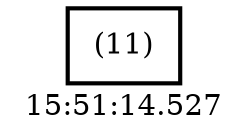 digraph  g{ graph[label = "15:51:14.527"]
node [shape=rectangle, color=black, fontcolor=black, style=bold] edge [color=black] 0 [label="(11)"] ; 
}

